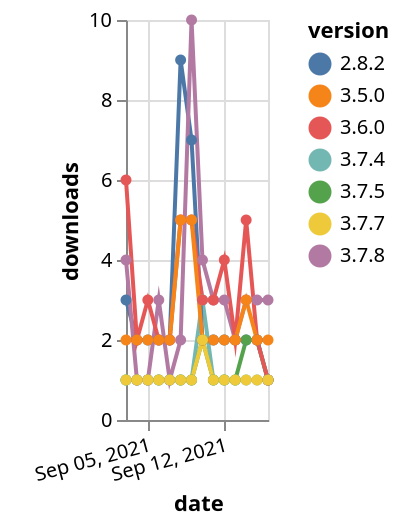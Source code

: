 {"$schema": "https://vega.github.io/schema/vega-lite/v5.json", "description": "A simple bar chart with embedded data.", "data": {"values": [{"date": "2021-09-03", "total": 945, "delta": 1, "version": "3.7.4"}, {"date": "2021-09-04", "total": 946, "delta": 1, "version": "3.7.4"}, {"date": "2021-09-05", "total": 947, "delta": 1, "version": "3.7.4"}, {"date": "2021-09-06", "total": 948, "delta": 1, "version": "3.7.4"}, {"date": "2021-09-07", "total": 949, "delta": 1, "version": "3.7.4"}, {"date": "2021-09-08", "total": 950, "delta": 1, "version": "3.7.4"}, {"date": "2021-09-09", "total": 951, "delta": 1, "version": "3.7.4"}, {"date": "2021-09-10", "total": 954, "delta": 3, "version": "3.7.4"}, {"date": "2021-09-11", "total": 955, "delta": 1, "version": "3.7.4"}, {"date": "2021-09-12", "total": 956, "delta": 1, "version": "3.7.4"}, {"date": "2021-09-13", "total": 957, "delta": 1, "version": "3.7.4"}, {"date": "2021-09-14", "total": 958, "delta": 1, "version": "3.7.4"}, {"date": "2021-09-15", "total": 959, "delta": 1, "version": "3.7.4"}, {"date": "2021-09-16", "total": 960, "delta": 1, "version": "3.7.4"}, {"date": "2021-09-03", "total": 6426, "delta": 3, "version": "2.8.2"}, {"date": "2021-09-04", "total": 6428, "delta": 2, "version": "2.8.2"}, {"date": "2021-09-05", "total": 6430, "delta": 2, "version": "2.8.2"}, {"date": "2021-09-06", "total": 6432, "delta": 2, "version": "2.8.2"}, {"date": "2021-09-07", "total": 6434, "delta": 2, "version": "2.8.2"}, {"date": "2021-09-08", "total": 6443, "delta": 9, "version": "2.8.2"}, {"date": "2021-09-09", "total": 6450, "delta": 7, "version": "2.8.2"}, {"date": "2021-09-10", "total": 6452, "delta": 2, "version": "2.8.2"}, {"date": "2021-09-11", "total": 6454, "delta": 2, "version": "2.8.2"}, {"date": "2021-09-12", "total": 6456, "delta": 2, "version": "2.8.2"}, {"date": "2021-09-13", "total": 6458, "delta": 2, "version": "2.8.2"}, {"date": "2021-09-14", "total": 6460, "delta": 2, "version": "2.8.2"}, {"date": "2021-09-15", "total": 6462, "delta": 2, "version": "2.8.2"}, {"date": "2021-09-16", "total": 6463, "delta": 1, "version": "2.8.2"}, {"date": "2021-09-03", "total": 904, "delta": 1, "version": "3.7.5"}, {"date": "2021-09-04", "total": 905, "delta": 1, "version": "3.7.5"}, {"date": "2021-09-05", "total": 906, "delta": 1, "version": "3.7.5"}, {"date": "2021-09-06", "total": 907, "delta": 1, "version": "3.7.5"}, {"date": "2021-09-07", "total": 908, "delta": 1, "version": "3.7.5"}, {"date": "2021-09-08", "total": 909, "delta": 1, "version": "3.7.5"}, {"date": "2021-09-09", "total": 910, "delta": 1, "version": "3.7.5"}, {"date": "2021-09-10", "total": 912, "delta": 2, "version": "3.7.5"}, {"date": "2021-09-11", "total": 913, "delta": 1, "version": "3.7.5"}, {"date": "2021-09-12", "total": 914, "delta": 1, "version": "3.7.5"}, {"date": "2021-09-13", "total": 915, "delta": 1, "version": "3.7.5"}, {"date": "2021-09-14", "total": 917, "delta": 2, "version": "3.7.5"}, {"date": "2021-09-15", "total": 919, "delta": 2, "version": "3.7.5"}, {"date": "2021-09-16", "total": 920, "delta": 1, "version": "3.7.5"}, {"date": "2021-09-03", "total": 417, "delta": 4, "version": "3.7.8"}, {"date": "2021-09-04", "total": 418, "delta": 1, "version": "3.7.8"}, {"date": "2021-09-05", "total": 419, "delta": 1, "version": "3.7.8"}, {"date": "2021-09-06", "total": 422, "delta": 3, "version": "3.7.8"}, {"date": "2021-09-07", "total": 423, "delta": 1, "version": "3.7.8"}, {"date": "2021-09-08", "total": 425, "delta": 2, "version": "3.7.8"}, {"date": "2021-09-09", "total": 435, "delta": 10, "version": "3.7.8"}, {"date": "2021-09-10", "total": 439, "delta": 4, "version": "3.7.8"}, {"date": "2021-09-11", "total": 442, "delta": 3, "version": "3.7.8"}, {"date": "2021-09-12", "total": 445, "delta": 3, "version": "3.7.8"}, {"date": "2021-09-13", "total": 447, "delta": 2, "version": "3.7.8"}, {"date": "2021-09-14", "total": 450, "delta": 3, "version": "3.7.8"}, {"date": "2021-09-15", "total": 453, "delta": 3, "version": "3.7.8"}, {"date": "2021-09-16", "total": 456, "delta": 3, "version": "3.7.8"}, {"date": "2021-09-03", "total": 4561, "delta": 6, "version": "3.6.0"}, {"date": "2021-09-04", "total": 4563, "delta": 2, "version": "3.6.0"}, {"date": "2021-09-05", "total": 4566, "delta": 3, "version": "3.6.0"}, {"date": "2021-09-06", "total": 4568, "delta": 2, "version": "3.6.0"}, {"date": "2021-09-07", "total": 4570, "delta": 2, "version": "3.6.0"}, {"date": "2021-09-08", "total": 4575, "delta": 5, "version": "3.6.0"}, {"date": "2021-09-09", "total": 4580, "delta": 5, "version": "3.6.0"}, {"date": "2021-09-10", "total": 4583, "delta": 3, "version": "3.6.0"}, {"date": "2021-09-11", "total": 4586, "delta": 3, "version": "3.6.0"}, {"date": "2021-09-12", "total": 4590, "delta": 4, "version": "3.6.0"}, {"date": "2021-09-13", "total": 4592, "delta": 2, "version": "3.6.0"}, {"date": "2021-09-14", "total": 4597, "delta": 5, "version": "3.6.0"}, {"date": "2021-09-15", "total": 4599, "delta": 2, "version": "3.6.0"}, {"date": "2021-09-16", "total": 4600, "delta": 1, "version": "3.6.0"}, {"date": "2021-09-03", "total": 4338, "delta": 2, "version": "3.5.0"}, {"date": "2021-09-04", "total": 4340, "delta": 2, "version": "3.5.0"}, {"date": "2021-09-05", "total": 4342, "delta": 2, "version": "3.5.0"}, {"date": "2021-09-06", "total": 4344, "delta": 2, "version": "3.5.0"}, {"date": "2021-09-07", "total": 4346, "delta": 2, "version": "3.5.0"}, {"date": "2021-09-08", "total": 4351, "delta": 5, "version": "3.5.0"}, {"date": "2021-09-09", "total": 4356, "delta": 5, "version": "3.5.0"}, {"date": "2021-09-10", "total": 4358, "delta": 2, "version": "3.5.0"}, {"date": "2021-09-11", "total": 4360, "delta": 2, "version": "3.5.0"}, {"date": "2021-09-12", "total": 4362, "delta": 2, "version": "3.5.0"}, {"date": "2021-09-13", "total": 4364, "delta": 2, "version": "3.5.0"}, {"date": "2021-09-14", "total": 4367, "delta": 3, "version": "3.5.0"}, {"date": "2021-09-15", "total": 4369, "delta": 2, "version": "3.5.0"}, {"date": "2021-09-16", "total": 4371, "delta": 2, "version": "3.5.0"}, {"date": "2021-09-03", "total": 169, "delta": 1, "version": "3.7.7"}, {"date": "2021-09-04", "total": 170, "delta": 1, "version": "3.7.7"}, {"date": "2021-09-05", "total": 171, "delta": 1, "version": "3.7.7"}, {"date": "2021-09-06", "total": 172, "delta": 1, "version": "3.7.7"}, {"date": "2021-09-07", "total": 173, "delta": 1, "version": "3.7.7"}, {"date": "2021-09-08", "total": 174, "delta": 1, "version": "3.7.7"}, {"date": "2021-09-09", "total": 175, "delta": 1, "version": "3.7.7"}, {"date": "2021-09-10", "total": 177, "delta": 2, "version": "3.7.7"}, {"date": "2021-09-11", "total": 178, "delta": 1, "version": "3.7.7"}, {"date": "2021-09-12", "total": 179, "delta": 1, "version": "3.7.7"}, {"date": "2021-09-13", "total": 180, "delta": 1, "version": "3.7.7"}, {"date": "2021-09-14", "total": 181, "delta": 1, "version": "3.7.7"}, {"date": "2021-09-15", "total": 182, "delta": 1, "version": "3.7.7"}, {"date": "2021-09-16", "total": 183, "delta": 1, "version": "3.7.7"}]}, "width": "container", "mark": {"type": "line", "point": {"filled": true}}, "encoding": {"x": {"field": "date", "type": "temporal", "timeUnit": "yearmonthdate", "title": "date", "axis": {"labelAngle": -15}}, "y": {"field": "delta", "type": "quantitative", "title": "downloads"}, "color": {"field": "version", "type": "nominal"}, "tooltip": {"field": "delta"}}}